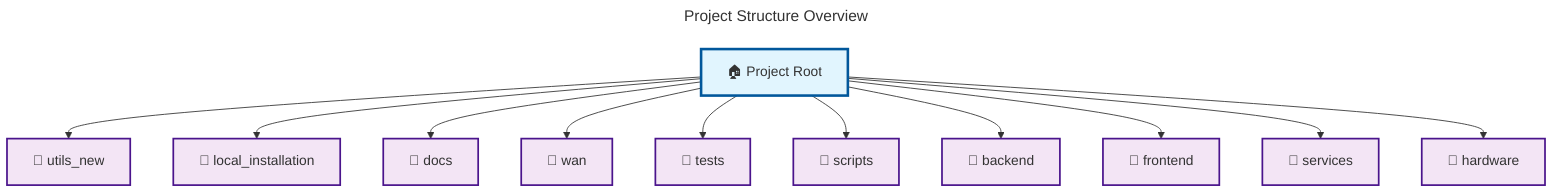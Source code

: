 ---
title: Project Structure Overview
---
graph TD
    %% Project Structure Overview

    Root["🏠 Project Root"]

    C0["📁 utils_new"]
    Root --> C0
    C1["📁 local_installation"]
    Root --> C1
    C2["📁 docs"]
    Root --> C2
    C3["🧪 wan"]
    Root --> C3
    C4["🧪 tests"]
    Root --> C4
    C5["📜 scripts"]
    Root --> C5
    C6["🔧 backend"]
    Root --> C6
    C7["🎨 frontend"]
    Root --> C7
    C8["🔄 services"]
    Root --> C8
    C9["📁 hardware"]
    Root --> C9

    %% Styling
    classDef default fill:#f9f9f9,stroke:#333,stroke-width:2px
    classDef root fill:#e1f5fe,stroke:#01579b,stroke-width:3px
    classDef component fill:#f3e5f5,stroke:#4a148c,stroke-width:2px

    class Root root
    class C0,C1,C2,C3,C4,C5,C6,C7,C8,C9 component